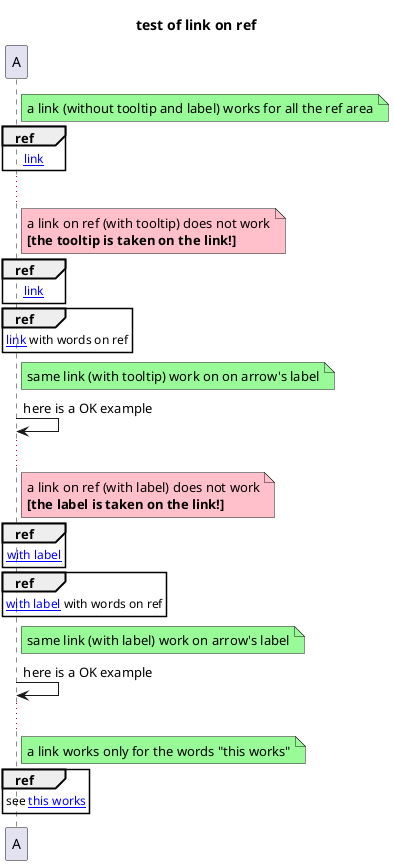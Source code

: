 {
  "sha1": "g7garjsqv4kxbljpnenssnm4cv4my3q",
  "insertion": {
    "when": "2024-06-01T09:03:07.305Z",
    "url": "https://github.com/plantuml/plantuml/issues/635#issuecomment-907144157",
    "user": "plantuml@gmail.com"
  }
}
@startuml
title test of link on ref
note right A #palegreen: a link (without tooltip and label) works for all the ref area
ref over A : [[link]]
...
note right A #pink : a link on ref (with tooltip) does not work\n<b>[the tooltip is taken on the link!]
ref over A : [[link{link with tooltip}]]
ref over A : [[link{link with tooltip}]] with words on ref
note right A #palegreen: same link (with tooltip) work on on arrow's label
A -> A [[link{link with tooltip}]]: here is a OK example
...
note right A #pink : a link on ref (with label) does not work\n<b>[the label is taken on the link!]
ref over A : [[link with label]]
ref over A : [[link with label]] with words on ref
note right A #palegreen: same link (with label) work on arrow's label
A -> A [[link with label]]: here is a OK example
...
note right A #palegreen: a link works only for the words "this works"
ref over A : see [[link{with tooltip} this works]]
@enduml
